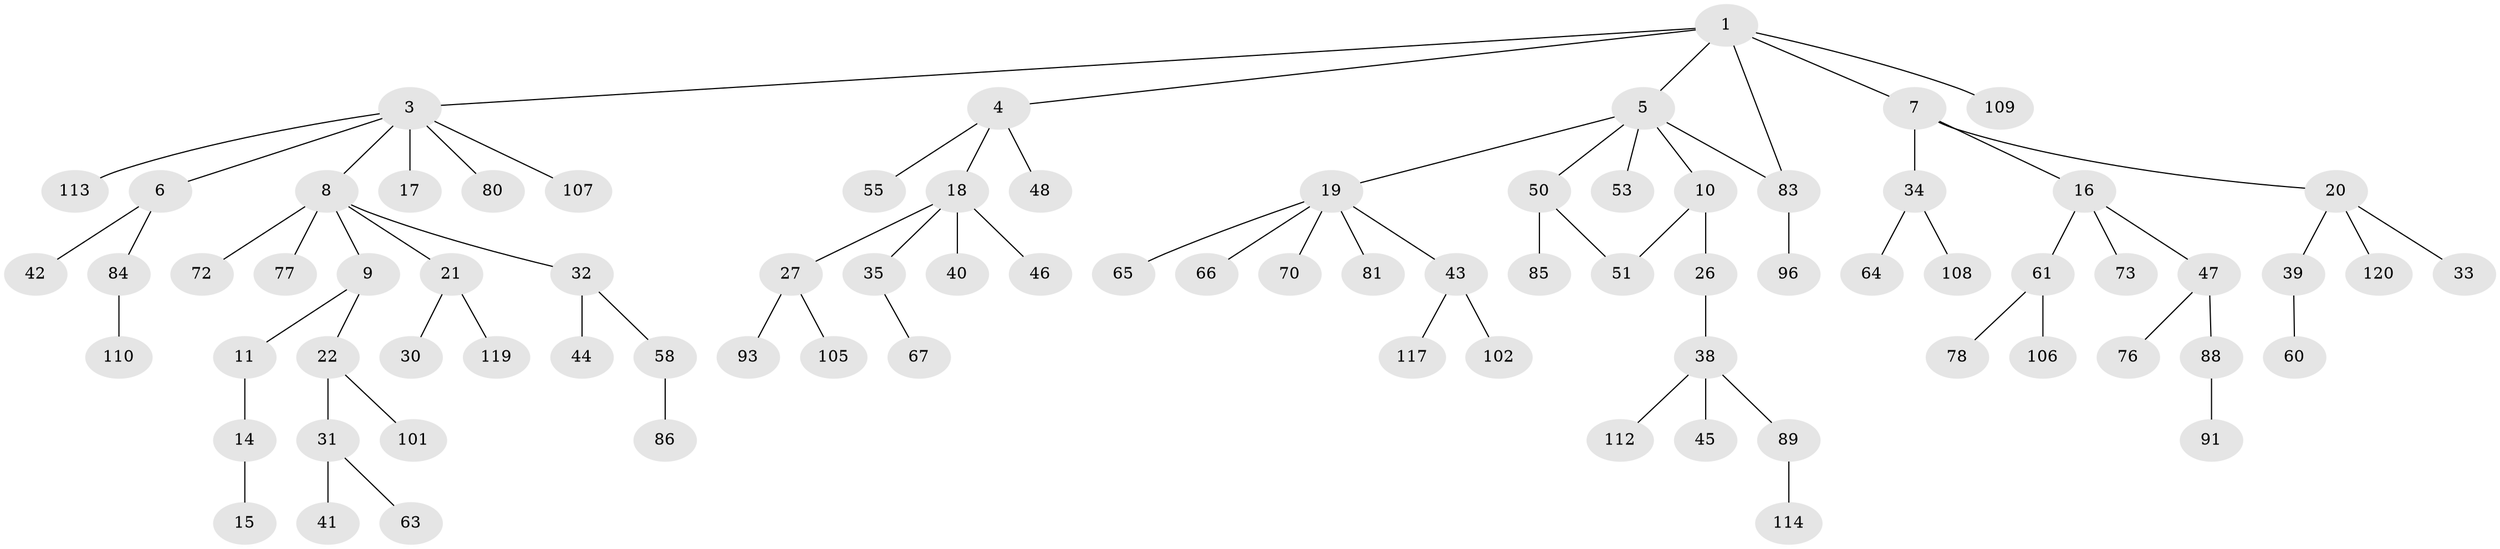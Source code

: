 // Generated by graph-tools (version 1.1) at 2025/23/03/03/25 07:23:30]
// undirected, 81 vertices, 82 edges
graph export_dot {
graph [start="1"]
  node [color=gray90,style=filled];
  1 [super="+2"];
  3 [super="+12"];
  4 [super="+52"];
  5 [super="+13"];
  6 [super="+24"];
  7 [super="+75"];
  8 [super="+116"];
  9 [super="+28"];
  10 [super="+98"];
  11;
  14 [super="+118"];
  15;
  16 [super="+74"];
  17 [super="+100"];
  18 [super="+25"];
  19 [super="+36"];
  20 [super="+59"];
  21 [super="+29"];
  22 [super="+23"];
  26 [super="+57"];
  27 [super="+37"];
  30;
  31 [super="+111"];
  32;
  33;
  34 [super="+71"];
  35 [super="+62"];
  38 [super="+97"];
  39;
  40;
  41;
  42 [super="+54"];
  43 [super="+68"];
  44;
  45 [super="+104"];
  46;
  47 [super="+87"];
  48 [super="+49"];
  50 [super="+90"];
  51 [super="+56"];
  53;
  55;
  58 [super="+69"];
  60 [super="+103"];
  61 [super="+92"];
  63 [super="+79"];
  64;
  65 [super="+99"];
  66 [super="+82"];
  67;
  70;
  72 [super="+121"];
  73;
  76;
  77;
  78;
  80 [super="+94"];
  81;
  83;
  84;
  85;
  86;
  88;
  89;
  91 [super="+95"];
  93;
  96;
  101;
  102;
  105;
  106;
  107;
  108;
  109 [super="+115"];
  110;
  112;
  113;
  114;
  117;
  119;
  120;
  1 -- 5;
  1 -- 83;
  1 -- 3;
  1 -- 4;
  1 -- 7;
  1 -- 109;
  3 -- 6;
  3 -- 8;
  3 -- 17;
  3 -- 80;
  3 -- 107;
  3 -- 113;
  4 -- 18;
  4 -- 48;
  4 -- 55;
  5 -- 10;
  5 -- 50;
  5 -- 83;
  5 -- 53;
  5 -- 19;
  6 -- 42;
  6 -- 84;
  7 -- 16;
  7 -- 20;
  7 -- 34;
  8 -- 9;
  8 -- 21;
  8 -- 32;
  8 -- 72;
  8 -- 77;
  9 -- 11;
  9 -- 22;
  10 -- 26;
  10 -- 51;
  11 -- 14;
  14 -- 15;
  16 -- 47;
  16 -- 61;
  16 -- 73;
  18 -- 35;
  18 -- 40;
  18 -- 27;
  18 -- 46;
  19 -- 70;
  19 -- 81;
  19 -- 65;
  19 -- 66;
  19 -- 43;
  20 -- 33;
  20 -- 39;
  20 -- 120;
  21 -- 30;
  21 -- 119;
  22 -- 31;
  22 -- 101;
  26 -- 38;
  27 -- 105;
  27 -- 93;
  31 -- 41;
  31 -- 63;
  32 -- 44;
  32 -- 58;
  34 -- 64;
  34 -- 108;
  35 -- 67;
  38 -- 45;
  38 -- 89;
  38 -- 112;
  39 -- 60;
  43 -- 117;
  43 -- 102;
  47 -- 76;
  47 -- 88;
  50 -- 51;
  50 -- 85;
  58 -- 86;
  61 -- 78;
  61 -- 106;
  83 -- 96;
  84 -- 110;
  88 -- 91;
  89 -- 114;
}
